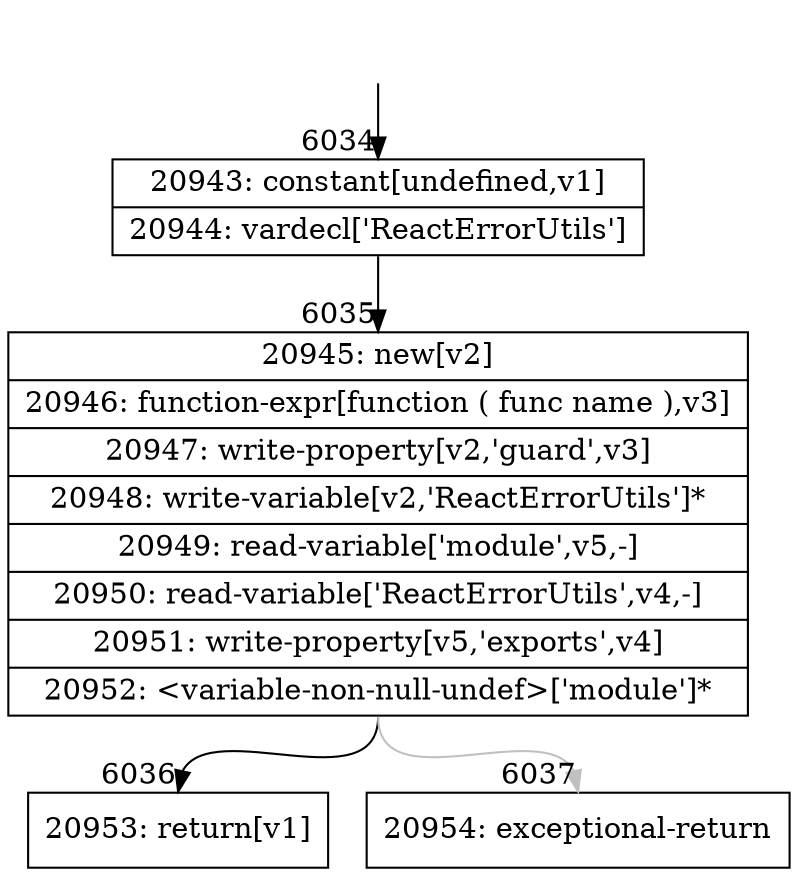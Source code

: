 digraph {
rankdir="TD"
BB_entry407[shape=none,label=""];
BB_entry407 -> BB6034 [tailport=s, headport=n, headlabel="    6034"]
BB6034 [shape=record label="{20943: constant[undefined,v1]|20944: vardecl['ReactErrorUtils']}" ] 
BB6034 -> BB6035 [tailport=s, headport=n, headlabel="      6035"]
BB6035 [shape=record label="{20945: new[v2]|20946: function-expr[function ( func name ),v3]|20947: write-property[v2,'guard',v3]|20948: write-variable[v2,'ReactErrorUtils']*|20949: read-variable['module',v5,-]|20950: read-variable['ReactErrorUtils',v4,-]|20951: write-property[v5,'exports',v4]|20952: \<variable-non-null-undef\>['module']*}" ] 
BB6035 -> BB6036 [tailport=s, headport=n, headlabel="      6036"]
BB6035 -> BB6037 [tailport=s, headport=n, color=gray, headlabel="      6037"]
BB6036 [shape=record label="{20953: return[v1]}" ] 
BB6037 [shape=record label="{20954: exceptional-return}" ] 
//#$~ 10691
}
